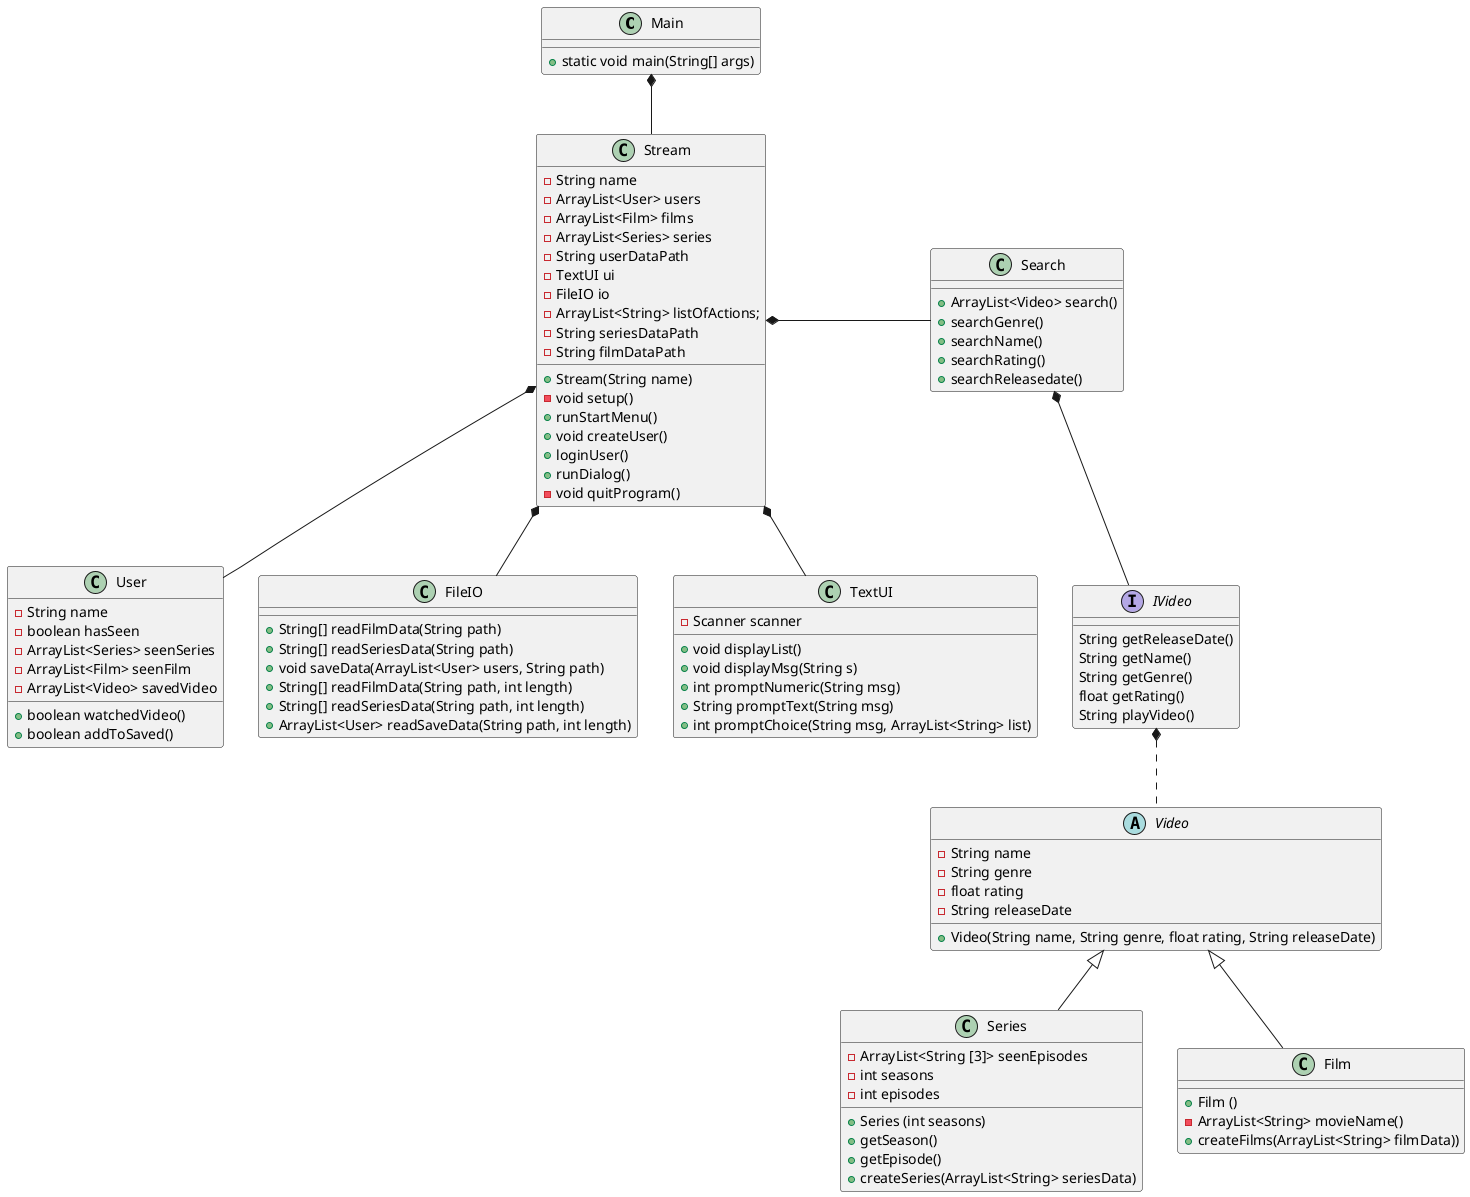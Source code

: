 @startuml
'https://plantuml.com/class-diagram

class Main{
+ static void main(String[] args)
}

class Stream{
- String name
'utilities
- ArrayList<User> users
- ArrayList<Film> films
- ArrayList<Series> series
- String userDataPath
- TextUI ui
- FileIO io
- ArrayList<String> listOfActions;
- String seriesDataPath
- String filmDataPath
'constructor
+ Stream(String name)
'methods
- void setup()
' setup er til er at læse data
+ runStartMenu()
+ void createUser()
' skal createUser være void? Det er den i matador
' createUser skal vel checke om der er andre med det brugernavn
+ loginUser()
' skal loginUser være void?
' den skal vel checke om der er en user med det username og tjekke om loginnet er korrekt
+ runDialog()
' i runDialog kan man vælge at søge
- void quitProgram()
}


class User{
- String name
- boolean hasSeen
- ArrayList<Series> seenSeries
- ArrayList<Film> seenFilm
- ArrayList<Video> savedVideo
+ boolean watchedVideo()
+ boolean addToSaved()
}

class FileIO{
+ String[] readFilmData(String path)
+ String[] readSeriesData(String path)
+ void saveData(ArrayList<User> users, String path)
+ String[] readFilmData(String path, int length)
+ String[] readSeriesData(String path, int length)
+ ArrayList<User> readSaveData(String path, int length)
}

class TextUI{
- Scanner scanner
+ void displayList()
+ void displayMsg(String s)
+ int promptNumeric(String msg)
+ String promptText(String msg)
+ int promptChoice(String msg, ArrayList<String> list)
}

interface IVideo {
String getReleaseDate()
String getName()
String getGenre()
float getRating()
String playVideo()
}

abstract Class Video{
- String name
- String genre
- float rating
- String releaseDate
'constructor
+ Video(String name, String genre, float rating, String releaseDate)
}

class Series{
'brug evt. et map
- ArrayList<String [3]> seenEpisodes
- int seasons
- int episodes
+ Series (int seasons)
+ getSeason()
+ getEpisode()
+ createSeries(ArrayList<String> seriesData)
}

class Film {
'constructor
+ Film ()
- ArrayList<String> movieName()
+ createFilms(ArrayList<String> filmData))
}


class Search{
+ ArrayList<Video> search()
'methods til de forskellige søgemuligheder
' Skal disse returnere objekterne fra video?
+ searchGenre()
+ searchName()
+ searchRating()
+ searchReleasedate()
'skal vi have funktioner der kun søger blandt serier og film adskilt?
}

IVideo *.. Video

Video <|-- Series
Video <|-- Film

Main *-- Stream

Stream *-- User
Stream *-- FileIO
Stream *-- TextUI
Search *-- IVideo
Stream *- Search

@enduml